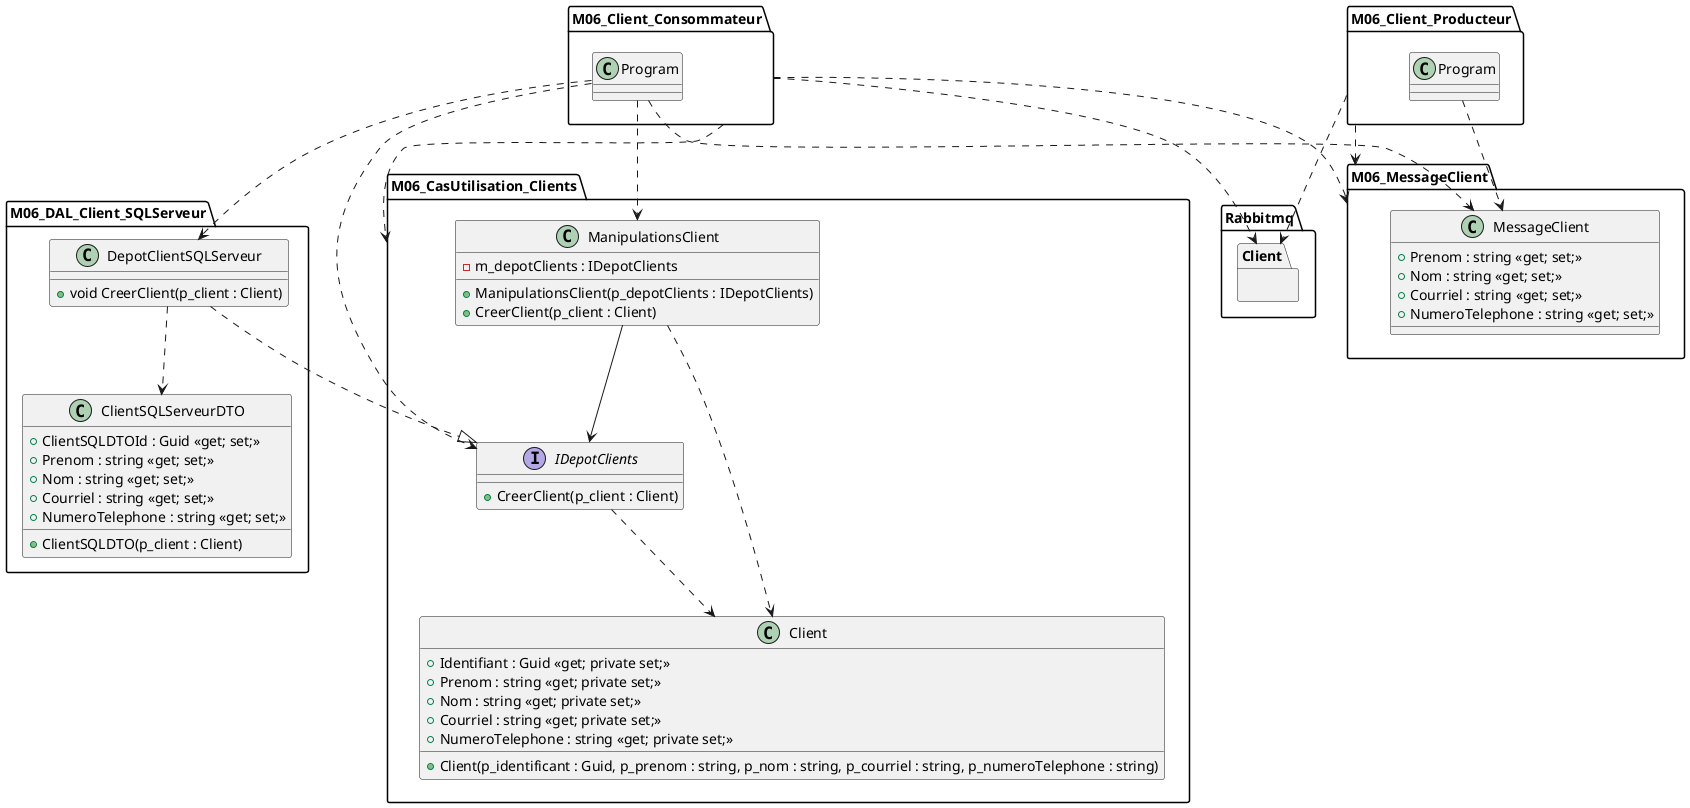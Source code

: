 @startuml clients_classes

package M06_CasUtilisation_Clients {
    class ManipulationsClient {
        - m_depotClients : IDepotClients
        + ManipulationsClient(p_depotClients : IDepotClients)
        + CreerClient(p_client : Client)
    }
    interface IDepotClients {
        + CreerClient(p_client : Client)
    }
    class Client {
        + Identifiant : Guid <<get; private set;>>
        + Prenom : string <<get; private set;>>
        + Nom : string <<get; private set;>>
        + Courriel : string <<get; private set;>>
        + NumeroTelephone : string <<get; private set;>>
        + Client(p_identificant : Guid, p_prenom : string, p_nom : string, p_courriel : string, p_numeroTelephone : string)
    }
    ManipulationsClient --> IDepotClients
    ManipulationsClient ..> Client
    IDepotClients ..> Client
}

package M06_DAL_Client_SQLServeur {
    class DepotClientSQLServeur {
        + void CreerClient(p_client : Client)
    }

    class ClientSQLServeurDTO {
        + ClientSQLDTOId : Guid <<get; set;>>
        + Prenom : string <<get; set;>>
        + Nom : string <<get; set;>>
        + Courriel : string <<get; set;>>
        + NumeroTelephone : string <<get; set;>>
        + ClientSQLDTO(p_client : Client)
    }

    DepotClientSQLServeur ..|> IDepotClients
    DepotClientSQLServeur ..> ClientSQLServeurDTO
}

package M06_MessageClient {
    class MessageClient {
        + Prenom : string <<get; set;>>
        + Nom : string <<get; set;>>
        + Courriel : string <<get; set;>>
        + NumeroTelephone : string <<get; set;>>
    }
}

package M06_Client_Producteur {

}
M06_Client_Producteur.Program ..> MessageClient

package M06_Client_Consommateur {


}
M06_Client_Consommateur.Program ..> MessageClient
M06_Client_Consommateur.Program ..> ManipulationsClient
M06_Client_Consommateur.Program ..> IDepotClients
M06_Client_Consommateur.Program ..> DepotClientSQLServeur


package Rabbitmq.Client {

}


M06_Client_Producteur ..> Rabbitmq.Client
M06_Client_Producteur ..> M06_MessageClient

M06_Client_Consommateur ..> Rabbitmq.Client
M06_Client_Consommateur ..> M06_CasUtilisation_Clients
M06_Client_Consommateur ..> M06_MessageClient
@enduml
